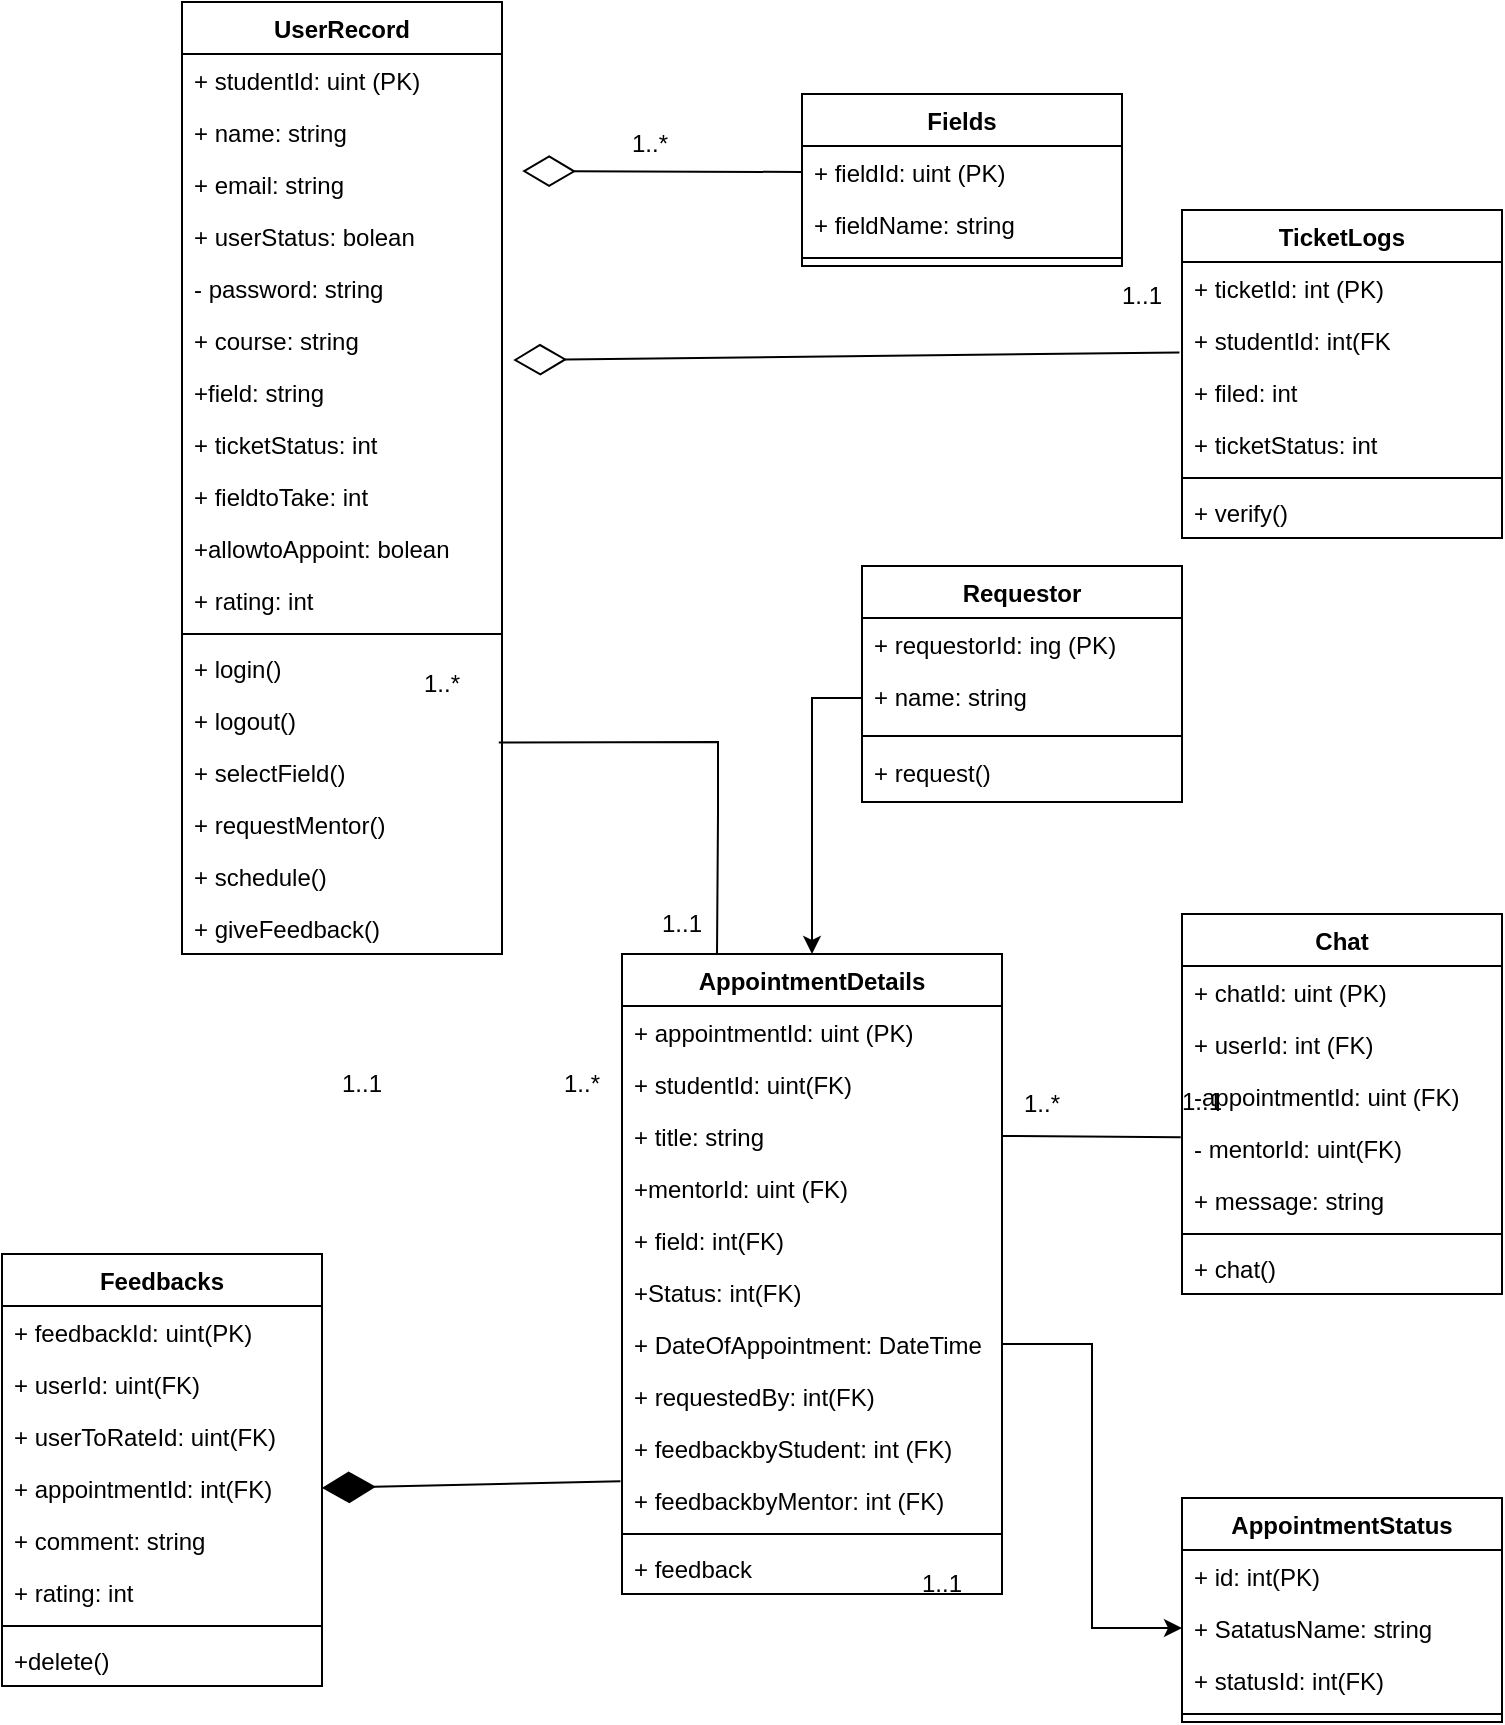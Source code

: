 <mxfile version="24.6.4" type="github" pages="2">
  <diagram id="C5RBs43oDa-KdzZeNtuy" name="Page-1">
    <mxGraphModel dx="1290" dy="557" grid="1" gridSize="10" guides="1" tooltips="1" connect="1" arrows="1" fold="1" page="1" pageScale="1" pageWidth="827" pageHeight="1169" math="0" shadow="0">
      <root>
        <mxCell id="WIyWlLk6GJQsqaUBKTNV-0" />
        <mxCell id="WIyWlLk6GJQsqaUBKTNV-1" parent="WIyWlLk6GJQsqaUBKTNV-0" />
        <mxCell id="QHLnaAk54jUI6bsKHcxq-0" value="UserRecord" style="swimlane;fontStyle=1;align=center;verticalAlign=top;childLayout=stackLayout;horizontal=1;startSize=26;horizontalStack=0;resizeParent=1;resizeParentMax=0;resizeLast=0;collapsible=1;marginBottom=0;whiteSpace=wrap;html=1;" parent="WIyWlLk6GJQsqaUBKTNV-1" vertex="1">
          <mxGeometry x="150" y="34" width="160" height="476" as="geometry" />
        </mxCell>
        <mxCell id="QHLnaAk54jUI6bsKHcxq-25" value="+ studentId: uint (PK)" style="text;strokeColor=none;fillColor=none;align=left;verticalAlign=top;spacingLeft=4;spacingRight=4;overflow=hidden;rotatable=0;points=[[0,0.5],[1,0.5]];portConstraint=eastwest;whiteSpace=wrap;html=1;" parent="QHLnaAk54jUI6bsKHcxq-0" vertex="1">
          <mxGeometry y="26" width="160" height="26" as="geometry" />
        </mxCell>
        <mxCell id="QHLnaAk54jUI6bsKHcxq-1" value="+ name: string&lt;br&gt;" style="text;strokeColor=none;fillColor=none;align=left;verticalAlign=top;spacingLeft=4;spacingRight=4;overflow=hidden;rotatable=0;points=[[0,0.5],[1,0.5]];portConstraint=eastwest;whiteSpace=wrap;html=1;" parent="QHLnaAk54jUI6bsKHcxq-0" vertex="1">
          <mxGeometry y="52" width="160" height="26" as="geometry" />
        </mxCell>
        <mxCell id="QHLnaAk54jUI6bsKHcxq-4" value="+ email: string" style="text;strokeColor=none;fillColor=none;align=left;verticalAlign=top;spacingLeft=4;spacingRight=4;overflow=hidden;rotatable=0;points=[[0,0.5],[1,0.5]];portConstraint=eastwest;whiteSpace=wrap;html=1;" parent="QHLnaAk54jUI6bsKHcxq-0" vertex="1">
          <mxGeometry y="78" width="160" height="26" as="geometry" />
        </mxCell>
        <mxCell id="F0ging-KovRY1Va4ZX6Q-48" value="+ userStatus: bolean" style="text;strokeColor=none;fillColor=none;align=left;verticalAlign=top;spacingLeft=4;spacingRight=4;overflow=hidden;rotatable=0;points=[[0,0.5],[1,0.5]];portConstraint=eastwest;whiteSpace=wrap;html=1;" parent="QHLnaAk54jUI6bsKHcxq-0" vertex="1">
          <mxGeometry y="104" width="160" height="26" as="geometry" />
        </mxCell>
        <mxCell id="QHLnaAk54jUI6bsKHcxq-5" value="- password: string" style="text;strokeColor=none;fillColor=none;align=left;verticalAlign=top;spacingLeft=4;spacingRight=4;overflow=hidden;rotatable=0;points=[[0,0.5],[1,0.5]];portConstraint=eastwest;whiteSpace=wrap;html=1;" parent="QHLnaAk54jUI6bsKHcxq-0" vertex="1">
          <mxGeometry y="130" width="160" height="26" as="geometry" />
        </mxCell>
        <mxCell id="QHLnaAk54jUI6bsKHcxq-43" value="+ course: string" style="text;strokeColor=none;fillColor=none;align=left;verticalAlign=top;spacingLeft=4;spacingRight=4;overflow=hidden;rotatable=0;points=[[0,0.5],[1,0.5]];portConstraint=eastwest;whiteSpace=wrap;html=1;" parent="QHLnaAk54jUI6bsKHcxq-0" vertex="1">
          <mxGeometry y="156" width="160" height="26" as="geometry" />
        </mxCell>
        <mxCell id="F0ging-KovRY1Va4ZX6Q-0" value="+field: string" style="text;strokeColor=none;fillColor=none;align=left;verticalAlign=top;spacingLeft=4;spacingRight=4;overflow=hidden;rotatable=0;points=[[0,0.5],[1,0.5]];portConstraint=eastwest;whiteSpace=wrap;html=1;" parent="QHLnaAk54jUI6bsKHcxq-0" vertex="1">
          <mxGeometry y="182" width="160" height="26" as="geometry" />
        </mxCell>
        <mxCell id="F0ging-KovRY1Va4ZX6Q-39" value="+ ticketStatus: int&amp;nbsp;" style="text;strokeColor=none;fillColor=none;align=left;verticalAlign=top;spacingLeft=4;spacingRight=4;overflow=hidden;rotatable=0;points=[[0,0.5],[1,0.5]];portConstraint=eastwest;whiteSpace=wrap;html=1;" parent="QHLnaAk54jUI6bsKHcxq-0" vertex="1">
          <mxGeometry y="208" width="160" height="26" as="geometry" />
        </mxCell>
        <mxCell id="F0ging-KovRY1Va4ZX6Q-40" value="+ fieldtoTake: int" style="text;strokeColor=none;fillColor=none;align=left;verticalAlign=top;spacingLeft=4;spacingRight=4;overflow=hidden;rotatable=0;points=[[0,0.5],[1,0.5]];portConstraint=eastwest;whiteSpace=wrap;html=1;" parent="QHLnaAk54jUI6bsKHcxq-0" vertex="1">
          <mxGeometry y="234" width="160" height="26" as="geometry" />
        </mxCell>
        <mxCell id="F0ging-KovRY1Va4ZX6Q-41" value="+allowtoAppoint: bolean" style="text;strokeColor=none;fillColor=none;align=left;verticalAlign=top;spacingLeft=4;spacingRight=4;overflow=hidden;rotatable=0;points=[[0,0.5],[1,0.5]];portConstraint=eastwest;whiteSpace=wrap;html=1;" parent="QHLnaAk54jUI6bsKHcxq-0" vertex="1">
          <mxGeometry y="260" width="160" height="26" as="geometry" />
        </mxCell>
        <mxCell id="F0ging-KovRY1Va4ZX6Q-42" value="+ rating: int" style="text;strokeColor=none;fillColor=none;align=left;verticalAlign=top;spacingLeft=4;spacingRight=4;overflow=hidden;rotatable=0;points=[[0,0.5],[1,0.5]];portConstraint=eastwest;whiteSpace=wrap;html=1;" parent="QHLnaAk54jUI6bsKHcxq-0" vertex="1">
          <mxGeometry y="286" width="160" height="26" as="geometry" />
        </mxCell>
        <mxCell id="QHLnaAk54jUI6bsKHcxq-2" value="" style="line;strokeWidth=1;fillColor=none;align=left;verticalAlign=middle;spacingTop=-1;spacingLeft=3;spacingRight=3;rotatable=0;labelPosition=right;points=[];portConstraint=eastwest;strokeColor=inherit;" parent="QHLnaAk54jUI6bsKHcxq-0" vertex="1">
          <mxGeometry y="312" width="160" height="8" as="geometry" />
        </mxCell>
        <mxCell id="QHLnaAk54jUI6bsKHcxq-3" value="+ login()" style="text;strokeColor=none;fillColor=none;align=left;verticalAlign=top;spacingLeft=4;spacingRight=4;overflow=hidden;rotatable=0;points=[[0,0.5],[1,0.5]];portConstraint=eastwest;whiteSpace=wrap;html=1;" parent="QHLnaAk54jUI6bsKHcxq-0" vertex="1">
          <mxGeometry y="320" width="160" height="26" as="geometry" />
        </mxCell>
        <mxCell id="QHLnaAk54jUI6bsKHcxq-12" value="+ logout()" style="text;strokeColor=none;fillColor=none;align=left;verticalAlign=top;spacingLeft=4;spacingRight=4;overflow=hidden;rotatable=0;points=[[0,0.5],[1,0.5]];portConstraint=eastwest;whiteSpace=wrap;html=1;" parent="QHLnaAk54jUI6bsKHcxq-0" vertex="1">
          <mxGeometry y="346" width="160" height="26" as="geometry" />
        </mxCell>
        <mxCell id="QHLnaAk54jUI6bsKHcxq-47" value="+ selectField()" style="text;strokeColor=none;fillColor=none;align=left;verticalAlign=top;spacingLeft=4;spacingRight=4;overflow=hidden;rotatable=0;points=[[0,0.5],[1,0.5]];portConstraint=eastwest;whiteSpace=wrap;html=1;" parent="QHLnaAk54jUI6bsKHcxq-0" vertex="1">
          <mxGeometry y="372" width="160" height="26" as="geometry" />
        </mxCell>
        <mxCell id="QHLnaAk54jUI6bsKHcxq-45" value="+ requestMentor()" style="text;strokeColor=none;fillColor=none;align=left;verticalAlign=top;spacingLeft=4;spacingRight=4;overflow=hidden;rotatable=0;points=[[0,0.5],[1,0.5]];portConstraint=eastwest;whiteSpace=wrap;html=1;" parent="QHLnaAk54jUI6bsKHcxq-0" vertex="1">
          <mxGeometry y="398" width="160" height="26" as="geometry" />
        </mxCell>
        <mxCell id="QHLnaAk54jUI6bsKHcxq-49" value="+ schedule()" style="text;strokeColor=none;fillColor=none;align=left;verticalAlign=top;spacingLeft=4;spacingRight=4;overflow=hidden;rotatable=0;points=[[0,0.5],[1,0.5]];portConstraint=eastwest;whiteSpace=wrap;html=1;" parent="QHLnaAk54jUI6bsKHcxq-0" vertex="1">
          <mxGeometry y="424" width="160" height="26" as="geometry" />
        </mxCell>
        <mxCell id="QHLnaAk54jUI6bsKHcxq-48" value="+ giveFeedback()" style="text;strokeColor=none;fillColor=none;align=left;verticalAlign=top;spacingLeft=4;spacingRight=4;overflow=hidden;rotatable=0;points=[[0,0.5],[1,0.5]];portConstraint=eastwest;whiteSpace=wrap;html=1;" parent="QHLnaAk54jUI6bsKHcxq-0" vertex="1">
          <mxGeometry y="450" width="160" height="26" as="geometry" />
        </mxCell>
        <mxCell id="QHLnaAk54jUI6bsKHcxq-54" value="AppointmentDetails" style="swimlane;fontStyle=1;align=center;verticalAlign=top;childLayout=stackLayout;horizontal=1;startSize=26;horizontalStack=0;resizeParent=1;resizeParentMax=0;resizeLast=0;collapsible=1;marginBottom=0;whiteSpace=wrap;html=1;" parent="WIyWlLk6GJQsqaUBKTNV-1" vertex="1">
          <mxGeometry x="370" y="510" width="190" height="320" as="geometry" />
        </mxCell>
        <mxCell id="QHLnaAk54jUI6bsKHcxq-55" value="+ appointmentId: uint (PK)" style="text;strokeColor=none;fillColor=none;align=left;verticalAlign=top;spacingLeft=4;spacingRight=4;overflow=hidden;rotatable=0;points=[[0,0.5],[1,0.5]];portConstraint=eastwest;whiteSpace=wrap;html=1;" parent="QHLnaAk54jUI6bsKHcxq-54" vertex="1">
          <mxGeometry y="26" width="190" height="26" as="geometry" />
        </mxCell>
        <mxCell id="QHLnaAk54jUI6bsKHcxq-58" value="+ studentId: uint(FK)" style="text;strokeColor=none;fillColor=none;align=left;verticalAlign=top;spacingLeft=4;spacingRight=4;overflow=hidden;rotatable=0;points=[[0,0.5],[1,0.5]];portConstraint=eastwest;whiteSpace=wrap;html=1;" parent="QHLnaAk54jUI6bsKHcxq-54" vertex="1">
          <mxGeometry y="52" width="190" height="26" as="geometry" />
        </mxCell>
        <mxCell id="F0ging-KovRY1Va4ZX6Q-50" value="+ title: string" style="text;strokeColor=none;fillColor=none;align=left;verticalAlign=top;spacingLeft=4;spacingRight=4;overflow=hidden;rotatable=0;points=[[0,0.5],[1,0.5]];portConstraint=eastwest;whiteSpace=wrap;html=1;" parent="QHLnaAk54jUI6bsKHcxq-54" vertex="1">
          <mxGeometry y="78" width="190" height="26" as="geometry" />
        </mxCell>
        <mxCell id="QHLnaAk54jUI6bsKHcxq-59" value="+mentorId: uint (FK)" style="text;strokeColor=none;fillColor=none;align=left;verticalAlign=top;spacingLeft=4;spacingRight=4;overflow=hidden;rotatable=0;points=[[0,0.5],[1,0.5]];portConstraint=eastwest;whiteSpace=wrap;html=1;" parent="QHLnaAk54jUI6bsKHcxq-54" vertex="1">
          <mxGeometry y="104" width="190" height="26" as="geometry" />
        </mxCell>
        <mxCell id="QHLnaAk54jUI6bsKHcxq-103" value="+ field: int(FK)" style="text;strokeColor=none;fillColor=none;align=left;verticalAlign=top;spacingLeft=4;spacingRight=4;overflow=hidden;rotatable=0;points=[[0,0.5],[1,0.5]];portConstraint=eastwest;whiteSpace=wrap;html=1;" parent="QHLnaAk54jUI6bsKHcxq-54" vertex="1">
          <mxGeometry y="130" width="190" height="26" as="geometry" />
        </mxCell>
        <mxCell id="QHLnaAk54jUI6bsKHcxq-67" value="+Status: int(FK)" style="text;strokeColor=none;fillColor=none;align=left;verticalAlign=top;spacingLeft=4;spacingRight=4;overflow=hidden;rotatable=0;points=[[0,0.5],[1,0.5]];portConstraint=eastwest;whiteSpace=wrap;html=1;" parent="QHLnaAk54jUI6bsKHcxq-54" vertex="1">
          <mxGeometry y="156" width="190" height="26" as="geometry" />
        </mxCell>
        <mxCell id="F0ging-KovRY1Va4ZX6Q-13" value="+ DateOfAppointment: DateTime" style="text;strokeColor=none;fillColor=none;align=left;verticalAlign=top;spacingLeft=4;spacingRight=4;overflow=hidden;rotatable=0;points=[[0,0.5],[1,0.5]];portConstraint=eastwest;whiteSpace=wrap;html=1;" parent="QHLnaAk54jUI6bsKHcxq-54" vertex="1">
          <mxGeometry y="182" width="190" height="26" as="geometry" />
        </mxCell>
        <mxCell id="F0ging-KovRY1Va4ZX6Q-14" value="+ requestedBy: int(FK)" style="text;strokeColor=none;fillColor=none;align=left;verticalAlign=top;spacingLeft=4;spacingRight=4;overflow=hidden;rotatable=0;points=[[0,0.5],[1,0.5]];portConstraint=eastwest;whiteSpace=wrap;html=1;" parent="QHLnaAk54jUI6bsKHcxq-54" vertex="1">
          <mxGeometry y="208" width="190" height="26" as="geometry" />
        </mxCell>
        <mxCell id="F0ging-KovRY1Va4ZX6Q-15" value="+ feedbackbyStudent: int (FK)" style="text;strokeColor=none;fillColor=none;align=left;verticalAlign=top;spacingLeft=4;spacingRight=4;overflow=hidden;rotatable=0;points=[[0,0.5],[1,0.5]];portConstraint=eastwest;whiteSpace=wrap;html=1;" parent="QHLnaAk54jUI6bsKHcxq-54" vertex="1">
          <mxGeometry y="234" width="190" height="26" as="geometry" />
        </mxCell>
        <mxCell id="QHLnaAk54jUI6bsKHcxq-68" value="+ feedbackbyMentor: int (FK)&lt;br&gt;&lt;div&gt;&lt;br&gt;&lt;/div&gt;" style="text;strokeColor=none;fillColor=none;align=left;verticalAlign=top;spacingLeft=4;spacingRight=4;overflow=hidden;rotatable=0;points=[[0,0.5],[1,0.5]];portConstraint=eastwest;whiteSpace=wrap;html=1;" parent="QHLnaAk54jUI6bsKHcxq-54" vertex="1">
          <mxGeometry y="260" width="190" height="26" as="geometry" />
        </mxCell>
        <mxCell id="QHLnaAk54jUI6bsKHcxq-56" value="" style="line;strokeWidth=1;fillColor=none;align=left;verticalAlign=middle;spacingTop=-1;spacingLeft=3;spacingRight=3;rotatable=0;labelPosition=right;points=[];portConstraint=eastwest;strokeColor=inherit;" parent="QHLnaAk54jUI6bsKHcxq-54" vertex="1">
          <mxGeometry y="286" width="190" height="8" as="geometry" />
        </mxCell>
        <mxCell id="QHLnaAk54jUI6bsKHcxq-57" value="+ feedback" style="text;strokeColor=none;fillColor=none;align=left;verticalAlign=top;spacingLeft=4;spacingRight=4;overflow=hidden;rotatable=0;points=[[0,0.5],[1,0.5]];portConstraint=eastwest;whiteSpace=wrap;html=1;" parent="QHLnaAk54jUI6bsKHcxq-54" vertex="1">
          <mxGeometry y="294" width="190" height="26" as="geometry" />
        </mxCell>
        <mxCell id="QHLnaAk54jUI6bsKHcxq-60" value="Feedbacks" style="swimlane;fontStyle=1;align=center;verticalAlign=top;childLayout=stackLayout;horizontal=1;startSize=26;horizontalStack=0;resizeParent=1;resizeParentMax=0;resizeLast=0;collapsible=1;marginBottom=0;whiteSpace=wrap;html=1;" parent="WIyWlLk6GJQsqaUBKTNV-1" vertex="1">
          <mxGeometry x="60" y="660" width="160" height="216" as="geometry" />
        </mxCell>
        <mxCell id="QHLnaAk54jUI6bsKHcxq-61" value="+ feedbackId: uint(PK)" style="text;strokeColor=none;fillColor=none;align=left;verticalAlign=top;spacingLeft=4;spacingRight=4;overflow=hidden;rotatable=0;points=[[0,0.5],[1,0.5]];portConstraint=eastwest;whiteSpace=wrap;html=1;" parent="QHLnaAk54jUI6bsKHcxq-60" vertex="1">
          <mxGeometry y="26" width="160" height="26" as="geometry" />
        </mxCell>
        <mxCell id="QHLnaAk54jUI6bsKHcxq-112" value="+ userId: uint(FK)" style="text;strokeColor=none;fillColor=none;align=left;verticalAlign=top;spacingLeft=4;spacingRight=4;overflow=hidden;rotatable=0;points=[[0,0.5],[1,0.5]];portConstraint=eastwest;whiteSpace=wrap;html=1;" parent="QHLnaAk54jUI6bsKHcxq-60" vertex="1">
          <mxGeometry y="52" width="160" height="26" as="geometry" />
        </mxCell>
        <mxCell id="F0ging-KovRY1Va4ZX6Q-2" value="+ userToRateId: uint(FK)" style="text;strokeColor=none;fillColor=none;align=left;verticalAlign=top;spacingLeft=4;spacingRight=4;overflow=hidden;rotatable=0;points=[[0,0.5],[1,0.5]];portConstraint=eastwest;whiteSpace=wrap;html=1;" parent="QHLnaAk54jUI6bsKHcxq-60" vertex="1">
          <mxGeometry y="78" width="160" height="26" as="geometry" />
        </mxCell>
        <mxCell id="QHLnaAk54jUI6bsKHcxq-64" value="+ appointmentId: int(FK)" style="text;strokeColor=none;fillColor=none;align=left;verticalAlign=top;spacingLeft=4;spacingRight=4;overflow=hidden;rotatable=0;points=[[0,0.5],[1,0.5]];portConstraint=eastwest;whiteSpace=wrap;html=1;" parent="QHLnaAk54jUI6bsKHcxq-60" vertex="1">
          <mxGeometry y="104" width="160" height="26" as="geometry" />
        </mxCell>
        <mxCell id="QHLnaAk54jUI6bsKHcxq-65" value="+ comment: string" style="text;strokeColor=none;fillColor=none;align=left;verticalAlign=top;spacingLeft=4;spacingRight=4;overflow=hidden;rotatable=0;points=[[0,0.5],[1,0.5]];portConstraint=eastwest;whiteSpace=wrap;html=1;" parent="QHLnaAk54jUI6bsKHcxq-60" vertex="1">
          <mxGeometry y="130" width="160" height="26" as="geometry" />
        </mxCell>
        <mxCell id="QHLnaAk54jUI6bsKHcxq-66" value="+ rating: int" style="text;strokeColor=none;fillColor=none;align=left;verticalAlign=top;spacingLeft=4;spacingRight=4;overflow=hidden;rotatable=0;points=[[0,0.5],[1,0.5]];portConstraint=eastwest;whiteSpace=wrap;html=1;" parent="QHLnaAk54jUI6bsKHcxq-60" vertex="1">
          <mxGeometry y="156" width="160" height="26" as="geometry" />
        </mxCell>
        <mxCell id="QHLnaAk54jUI6bsKHcxq-62" value="" style="line;strokeWidth=1;fillColor=none;align=left;verticalAlign=middle;spacingTop=-1;spacingLeft=3;spacingRight=3;rotatable=0;labelPosition=right;points=[];portConstraint=eastwest;strokeColor=inherit;" parent="QHLnaAk54jUI6bsKHcxq-60" vertex="1">
          <mxGeometry y="182" width="160" height="8" as="geometry" />
        </mxCell>
        <mxCell id="QHLnaAk54jUI6bsKHcxq-63" value="+delete()" style="text;strokeColor=none;fillColor=none;align=left;verticalAlign=top;spacingLeft=4;spacingRight=4;overflow=hidden;rotatable=0;points=[[0,0.5],[1,0.5]];portConstraint=eastwest;whiteSpace=wrap;html=1;" parent="QHLnaAk54jUI6bsKHcxq-60" vertex="1">
          <mxGeometry y="190" width="160" height="26" as="geometry" />
        </mxCell>
        <mxCell id="QHLnaAk54jUI6bsKHcxq-71" value="" style="endArrow=diamondThin;endFill=1;endSize=24;html=1;rounded=0;entryX=1;entryY=0.5;entryDx=0;entryDy=0;exitX=-0.004;exitY=0.138;exitDx=0;exitDy=0;exitPerimeter=0;" parent="WIyWlLk6GJQsqaUBKTNV-1" source="QHLnaAk54jUI6bsKHcxq-68" target="QHLnaAk54jUI6bsKHcxq-64" edge="1">
          <mxGeometry width="160" relative="1" as="geometry">
            <mxPoint x="260" y="450" as="sourcePoint" />
            <mxPoint x="420" y="450" as="targetPoint" />
          </mxGeometry>
        </mxCell>
        <mxCell id="QHLnaAk54jUI6bsKHcxq-73" value="" style="endArrow=none;html=1;rounded=0;entryX=0.25;entryY=0;entryDx=0;entryDy=0;exitX=0.99;exitY=0.931;exitDx=0;exitDy=0;exitPerimeter=0;" parent="WIyWlLk6GJQsqaUBKTNV-1" source="QHLnaAk54jUI6bsKHcxq-12" target="QHLnaAk54jUI6bsKHcxq-54" edge="1">
          <mxGeometry width="50" height="50" relative="1" as="geometry">
            <mxPoint x="320" y="460" as="sourcePoint" />
            <mxPoint x="370" y="410" as="targetPoint" />
            <Array as="points">
              <mxPoint x="418" y="404" />
              <mxPoint x="418" y="440" />
            </Array>
          </mxGeometry>
        </mxCell>
        <mxCell id="QHLnaAk54jUI6bsKHcxq-76" value="Fields" style="swimlane;fontStyle=1;align=center;verticalAlign=top;childLayout=stackLayout;horizontal=1;startSize=26;horizontalStack=0;resizeParent=1;resizeParentMax=0;resizeLast=0;collapsible=1;marginBottom=0;whiteSpace=wrap;html=1;" parent="WIyWlLk6GJQsqaUBKTNV-1" vertex="1">
          <mxGeometry x="460.0" y="80" width="160" height="86" as="geometry" />
        </mxCell>
        <mxCell id="QHLnaAk54jUI6bsKHcxq-77" value="+ fieldId: uint (PK)" style="text;strokeColor=none;fillColor=none;align=left;verticalAlign=top;spacingLeft=4;spacingRight=4;overflow=hidden;rotatable=0;points=[[0,0.5],[1,0.5]];portConstraint=eastwest;whiteSpace=wrap;html=1;" parent="QHLnaAk54jUI6bsKHcxq-76" vertex="1">
          <mxGeometry y="26" width="160" height="26" as="geometry" />
        </mxCell>
        <mxCell id="QHLnaAk54jUI6bsKHcxq-82" value="+ fieldName: string" style="text;strokeColor=none;fillColor=none;align=left;verticalAlign=top;spacingLeft=4;spacingRight=4;overflow=hidden;rotatable=0;points=[[0,0.5],[1,0.5]];portConstraint=eastwest;whiteSpace=wrap;html=1;" parent="QHLnaAk54jUI6bsKHcxq-76" vertex="1">
          <mxGeometry y="52" width="160" height="26" as="geometry" />
        </mxCell>
        <mxCell id="QHLnaAk54jUI6bsKHcxq-78" value="" style="line;strokeWidth=1;fillColor=none;align=left;verticalAlign=middle;spacingTop=-1;spacingLeft=3;spacingRight=3;rotatable=0;labelPosition=right;points=[];portConstraint=eastwest;strokeColor=inherit;" parent="QHLnaAk54jUI6bsKHcxq-76" vertex="1">
          <mxGeometry y="78" width="160" height="8" as="geometry" />
        </mxCell>
        <mxCell id="QHLnaAk54jUI6bsKHcxq-81" value="" style="endArrow=diamondThin;endFill=0;endSize=24;html=1;rounded=0;exitX=0;exitY=0.5;exitDx=0;exitDy=0;entryX=1.063;entryY=0.252;entryDx=0;entryDy=0;entryPerimeter=0;" parent="WIyWlLk6GJQsqaUBKTNV-1" source="QHLnaAk54jUI6bsKHcxq-77" edge="1" target="QHLnaAk54jUI6bsKHcxq-4">
          <mxGeometry width="160" relative="1" as="geometry">
            <mxPoint x="329.68" y="120" as="sourcePoint" />
            <mxPoint x="330.0" y="118.544" as="targetPoint" />
          </mxGeometry>
        </mxCell>
        <mxCell id="QHLnaAk54jUI6bsKHcxq-91" value="1..*" style="text;html=1;strokeColor=none;fillColor=none;align=center;verticalAlign=middle;whiteSpace=wrap;rounded=0;" parent="WIyWlLk6GJQsqaUBKTNV-1" vertex="1">
          <mxGeometry x="250" y="360" width="60" height="30" as="geometry" />
        </mxCell>
        <mxCell id="QHLnaAk54jUI6bsKHcxq-92" value="1..1" style="text;html=1;strokeColor=none;fillColor=none;align=center;verticalAlign=middle;whiteSpace=wrap;rounded=0;" parent="WIyWlLk6GJQsqaUBKTNV-1" vertex="1">
          <mxGeometry x="370" y="480" width="60" height="30" as="geometry" />
        </mxCell>
        <mxCell id="QHLnaAk54jUI6bsKHcxq-95" value="1..1" style="text;html=1;strokeColor=none;fillColor=none;align=center;verticalAlign=middle;whiteSpace=wrap;rounded=0;" parent="WIyWlLk6GJQsqaUBKTNV-1" vertex="1">
          <mxGeometry x="210" y="560" width="60" height="30" as="geometry" />
        </mxCell>
        <mxCell id="QHLnaAk54jUI6bsKHcxq-96" value="1..*" style="text;html=1;strokeColor=none;fillColor=none;align=center;verticalAlign=middle;whiteSpace=wrap;rounded=0;" parent="WIyWlLk6GJQsqaUBKTNV-1" vertex="1">
          <mxGeometry x="320" y="560" width="60" height="30" as="geometry" />
        </mxCell>
        <mxCell id="QHLnaAk54jUI6bsKHcxq-98" value="1..1" style="text;html=1;strokeColor=none;fillColor=none;align=center;verticalAlign=middle;whiteSpace=wrap;rounded=0;" parent="WIyWlLk6GJQsqaUBKTNV-1" vertex="1">
          <mxGeometry x="599.68" y="166" width="60" height="30" as="geometry" />
        </mxCell>
        <mxCell id="QHLnaAk54jUI6bsKHcxq-100" value="1..*" style="text;html=1;strokeColor=none;fillColor=none;align=center;verticalAlign=middle;whiteSpace=wrap;rounded=0;" parent="WIyWlLk6GJQsqaUBKTNV-1" vertex="1">
          <mxGeometry x="354" y="90" width="60" height="30" as="geometry" />
        </mxCell>
        <mxCell id="QHLnaAk54jUI6bsKHcxq-102" value="1..1" style="text;html=1;strokeColor=none;fillColor=none;align=center;verticalAlign=middle;whiteSpace=wrap;rounded=0;" parent="WIyWlLk6GJQsqaUBKTNV-1" vertex="1">
          <mxGeometry x="500" y="810" width="60" height="30" as="geometry" />
        </mxCell>
        <mxCell id="QHLnaAk54jUI6bsKHcxq-108" value="Chat" style="swimlane;fontStyle=1;align=center;verticalAlign=top;childLayout=stackLayout;horizontal=1;startSize=26;horizontalStack=0;resizeParent=1;resizeParentMax=0;resizeLast=0;collapsible=1;marginBottom=0;whiteSpace=wrap;html=1;" parent="WIyWlLk6GJQsqaUBKTNV-1" vertex="1">
          <mxGeometry x="650" y="490" width="160" height="190" as="geometry" />
        </mxCell>
        <mxCell id="QHLnaAk54jUI6bsKHcxq-109" value="+ chatId: uint (PK)" style="text;strokeColor=none;fillColor=none;align=left;verticalAlign=top;spacingLeft=4;spacingRight=4;overflow=hidden;rotatable=0;points=[[0,0.5],[1,0.5]];portConstraint=eastwest;whiteSpace=wrap;html=1;" parent="QHLnaAk54jUI6bsKHcxq-108" vertex="1">
          <mxGeometry y="26" width="160" height="26" as="geometry" />
        </mxCell>
        <mxCell id="F0ging-KovRY1Va4ZX6Q-49" value="+ userId: int (FK)" style="text;strokeColor=none;fillColor=none;align=left;verticalAlign=top;spacingLeft=4;spacingRight=4;overflow=hidden;rotatable=0;points=[[0,0.5],[1,0.5]];portConstraint=eastwest;whiteSpace=wrap;html=1;" parent="QHLnaAk54jUI6bsKHcxq-108" vertex="1">
          <mxGeometry y="52" width="160" height="26" as="geometry" />
        </mxCell>
        <mxCell id="QHLnaAk54jUI6bsKHcxq-115" value="-appointmentId: uint (FK)" style="text;strokeColor=none;fillColor=none;align=left;verticalAlign=top;spacingLeft=4;spacingRight=4;overflow=hidden;rotatable=0;points=[[0,0.5],[1,0.5]];portConstraint=eastwest;whiteSpace=wrap;html=1;" parent="QHLnaAk54jUI6bsKHcxq-108" vertex="1">
          <mxGeometry y="78" width="160" height="26" as="geometry" />
        </mxCell>
        <mxCell id="QHLnaAk54jUI6bsKHcxq-116" value="- mentorId: uint(FK)" style="text;strokeColor=none;fillColor=none;align=left;verticalAlign=top;spacingLeft=4;spacingRight=4;overflow=hidden;rotatable=0;points=[[0,0.5],[1,0.5]];portConstraint=eastwest;whiteSpace=wrap;html=1;" parent="QHLnaAk54jUI6bsKHcxq-108" vertex="1">
          <mxGeometry y="104" width="160" height="26" as="geometry" />
        </mxCell>
        <mxCell id="QHLnaAk54jUI6bsKHcxq-113" value="+ message: string" style="text;strokeColor=none;fillColor=none;align=left;verticalAlign=top;spacingLeft=4;spacingRight=4;overflow=hidden;rotatable=0;points=[[0,0.5],[1,0.5]];portConstraint=eastwest;whiteSpace=wrap;html=1;" parent="QHLnaAk54jUI6bsKHcxq-108" vertex="1">
          <mxGeometry y="130" width="160" height="26" as="geometry" />
        </mxCell>
        <mxCell id="QHLnaAk54jUI6bsKHcxq-110" value="" style="line;strokeWidth=1;fillColor=none;align=left;verticalAlign=middle;spacingTop=-1;spacingLeft=3;spacingRight=3;rotatable=0;labelPosition=right;points=[];portConstraint=eastwest;strokeColor=inherit;" parent="QHLnaAk54jUI6bsKHcxq-108" vertex="1">
          <mxGeometry y="156" width="160" height="8" as="geometry" />
        </mxCell>
        <mxCell id="QHLnaAk54jUI6bsKHcxq-111" value="+ chat()" style="text;strokeColor=none;fillColor=none;align=left;verticalAlign=top;spacingLeft=4;spacingRight=4;overflow=hidden;rotatable=0;points=[[0,0.5],[1,0.5]];portConstraint=eastwest;whiteSpace=wrap;html=1;" parent="QHLnaAk54jUI6bsKHcxq-108" vertex="1">
          <mxGeometry y="164" width="160" height="26" as="geometry" />
        </mxCell>
        <mxCell id="QHLnaAk54jUI6bsKHcxq-117" value="" style="endArrow=none;html=1;rounded=0;exitX=1;exitY=0.5;exitDx=0;exitDy=0;entryX=-0.004;entryY=0.294;entryDx=0;entryDy=0;entryPerimeter=0;" parent="WIyWlLk6GJQsqaUBKTNV-1" source="F0ging-KovRY1Va4ZX6Q-50" target="QHLnaAk54jUI6bsKHcxq-116" edge="1">
          <mxGeometry width="50" height="50" relative="1" as="geometry">
            <mxPoint x="540" y="720" as="sourcePoint" />
            <mxPoint x="590" y="670" as="targetPoint" />
          </mxGeometry>
        </mxCell>
        <mxCell id="QHLnaAk54jUI6bsKHcxq-118" value="1..1" style="text;html=1;strokeColor=none;fillColor=none;align=center;verticalAlign=middle;whiteSpace=wrap;rounded=0;" parent="WIyWlLk6GJQsqaUBKTNV-1" vertex="1">
          <mxGeometry x="630" y="569" width="60" height="30" as="geometry" />
        </mxCell>
        <mxCell id="QHLnaAk54jUI6bsKHcxq-119" value="1..*" style="text;html=1;strokeColor=none;fillColor=none;align=center;verticalAlign=middle;whiteSpace=wrap;rounded=0;" parent="WIyWlLk6GJQsqaUBKTNV-1" vertex="1">
          <mxGeometry x="550" y="569.5" width="60" height="30" as="geometry" />
        </mxCell>
        <mxCell id="F0ging-KovRY1Va4ZX6Q-8" value="Requestor" style="swimlane;fontStyle=1;align=center;verticalAlign=top;childLayout=stackLayout;horizontal=1;startSize=26;horizontalStack=0;resizeParent=1;resizeParentMax=0;resizeLast=0;collapsible=1;marginBottom=0;whiteSpace=wrap;html=1;" parent="WIyWlLk6GJQsqaUBKTNV-1" vertex="1">
          <mxGeometry x="490.0" y="316" width="160" height="118" as="geometry" />
        </mxCell>
        <mxCell id="F0ging-KovRY1Va4ZX6Q-9" value="+ requestorId: ing (PK)" style="text;strokeColor=none;fillColor=none;align=left;verticalAlign=top;spacingLeft=4;spacingRight=4;overflow=hidden;rotatable=0;points=[[0,0.5],[1,0.5]];portConstraint=eastwest;whiteSpace=wrap;html=1;" parent="F0ging-KovRY1Va4ZX6Q-8" vertex="1">
          <mxGeometry y="26" width="160" height="26" as="geometry" />
        </mxCell>
        <mxCell id="F0ging-KovRY1Va4ZX6Q-18" value="+ name: string" style="text;strokeColor=none;fillColor=none;align=left;verticalAlign=top;spacingLeft=4;spacingRight=4;overflow=hidden;rotatable=0;points=[[0,0.5],[1,0.5]];portConstraint=eastwest;whiteSpace=wrap;html=1;" parent="F0ging-KovRY1Va4ZX6Q-8" vertex="1">
          <mxGeometry y="52" width="160" height="28" as="geometry" />
        </mxCell>
        <mxCell id="F0ging-KovRY1Va4ZX6Q-11" value="" style="line;strokeWidth=1;fillColor=none;align=left;verticalAlign=middle;spacingTop=-1;spacingLeft=3;spacingRight=3;rotatable=0;labelPosition=right;points=[];portConstraint=eastwest;strokeColor=inherit;" parent="F0ging-KovRY1Va4ZX6Q-8" vertex="1">
          <mxGeometry y="80" width="160" height="10" as="geometry" />
        </mxCell>
        <mxCell id="F0ging-KovRY1Va4ZX6Q-19" value="+ request()" style="text;strokeColor=none;fillColor=none;align=left;verticalAlign=top;spacingLeft=4;spacingRight=4;overflow=hidden;rotatable=0;points=[[0,0.5],[1,0.5]];portConstraint=eastwest;whiteSpace=wrap;html=1;" parent="F0ging-KovRY1Va4ZX6Q-8" vertex="1">
          <mxGeometry y="90" width="160" height="28" as="geometry" />
        </mxCell>
        <mxCell id="F0ging-KovRY1Va4ZX6Q-22" style="edgeStyle=orthogonalEdgeStyle;rounded=0;orthogonalLoop=1;jettySize=auto;html=1;entryX=0.5;entryY=0;entryDx=0;entryDy=0;" parent="WIyWlLk6GJQsqaUBKTNV-1" source="F0ging-KovRY1Va4ZX6Q-18" target="QHLnaAk54jUI6bsKHcxq-54" edge="1">
          <mxGeometry relative="1" as="geometry" />
        </mxCell>
        <mxCell id="F0ging-KovRY1Va4ZX6Q-23" value="AppointmentStatus" style="swimlane;fontStyle=1;align=center;verticalAlign=top;childLayout=stackLayout;horizontal=1;startSize=26;horizontalStack=0;resizeParent=1;resizeParentMax=0;resizeLast=0;collapsible=1;marginBottom=0;whiteSpace=wrap;html=1;" parent="WIyWlLk6GJQsqaUBKTNV-1" vertex="1">
          <mxGeometry x="650.0" y="782" width="160" height="112" as="geometry" />
        </mxCell>
        <mxCell id="F0ging-KovRY1Va4ZX6Q-24" value="+ id: int(PK)" style="text;strokeColor=none;fillColor=none;align=left;verticalAlign=top;spacingLeft=4;spacingRight=4;overflow=hidden;rotatable=0;points=[[0,0.5],[1,0.5]];portConstraint=eastwest;whiteSpace=wrap;html=1;" parent="F0ging-KovRY1Va4ZX6Q-23" vertex="1">
          <mxGeometry y="26" width="160" height="26" as="geometry" />
        </mxCell>
        <mxCell id="F0ging-KovRY1Va4ZX6Q-32" value="+ SatatusName: string" style="text;strokeColor=none;fillColor=none;align=left;verticalAlign=top;spacingLeft=4;spacingRight=4;overflow=hidden;rotatable=0;points=[[0,0.5],[1,0.5]];portConstraint=eastwest;whiteSpace=wrap;html=1;" parent="F0ging-KovRY1Va4ZX6Q-23" vertex="1">
          <mxGeometry y="52" width="160" height="26" as="geometry" />
        </mxCell>
        <mxCell id="F0ging-KovRY1Va4ZX6Q-31" value="+ statusId: int(FK)" style="text;strokeColor=none;fillColor=none;align=left;verticalAlign=top;spacingLeft=4;spacingRight=4;overflow=hidden;rotatable=0;points=[[0,0.5],[1,0.5]];portConstraint=eastwest;whiteSpace=wrap;html=1;" parent="F0ging-KovRY1Va4ZX6Q-23" vertex="1">
          <mxGeometry y="78" width="160" height="26" as="geometry" />
        </mxCell>
        <mxCell id="F0ging-KovRY1Va4ZX6Q-25" value="" style="line;strokeWidth=1;fillColor=none;align=left;verticalAlign=middle;spacingTop=-1;spacingLeft=3;spacingRight=3;rotatable=0;labelPosition=right;points=[];portConstraint=eastwest;strokeColor=inherit;" parent="F0ging-KovRY1Va4ZX6Q-23" vertex="1">
          <mxGeometry y="104" width="160" height="8" as="geometry" />
        </mxCell>
        <mxCell id="F0ging-KovRY1Va4ZX6Q-34" style="edgeStyle=orthogonalEdgeStyle;rounded=0;orthogonalLoop=1;jettySize=auto;html=1;entryX=0;entryY=0.5;entryDx=0;entryDy=0;" parent="WIyWlLk6GJQsqaUBKTNV-1" source="F0ging-KovRY1Va4ZX6Q-13" target="F0ging-KovRY1Va4ZX6Q-32" edge="1">
          <mxGeometry relative="1" as="geometry" />
        </mxCell>
        <mxCell id="F0ging-KovRY1Va4ZX6Q-35" value="TicketLogs" style="swimlane;fontStyle=1;align=center;verticalAlign=top;childLayout=stackLayout;horizontal=1;startSize=26;horizontalStack=0;resizeParent=1;resizeParentMax=0;resizeLast=0;collapsible=1;marginBottom=0;whiteSpace=wrap;html=1;" parent="WIyWlLk6GJQsqaUBKTNV-1" vertex="1">
          <mxGeometry x="650" y="138" width="160" height="164" as="geometry" />
        </mxCell>
        <mxCell id="F0ging-KovRY1Va4ZX6Q-36" value="+ ticketId: int (PK)" style="text;strokeColor=none;fillColor=none;align=left;verticalAlign=top;spacingLeft=4;spacingRight=4;overflow=hidden;rotatable=0;points=[[0,0.5],[1,0.5]];portConstraint=eastwest;whiteSpace=wrap;html=1;" parent="F0ging-KovRY1Va4ZX6Q-35" vertex="1">
          <mxGeometry y="26" width="160" height="26" as="geometry" />
        </mxCell>
        <mxCell id="F0ging-KovRY1Va4ZX6Q-43" value="+ studentId: int(FK" style="text;strokeColor=none;fillColor=none;align=left;verticalAlign=top;spacingLeft=4;spacingRight=4;overflow=hidden;rotatable=0;points=[[0,0.5],[1,0.5]];portConstraint=eastwest;whiteSpace=wrap;html=1;" parent="F0ging-KovRY1Va4ZX6Q-35" vertex="1">
          <mxGeometry y="52" width="160" height="26" as="geometry" />
        </mxCell>
        <mxCell id="F0ging-KovRY1Va4ZX6Q-44" value="+ filed: int" style="text;strokeColor=none;fillColor=none;align=left;verticalAlign=top;spacingLeft=4;spacingRight=4;overflow=hidden;rotatable=0;points=[[0,0.5],[1,0.5]];portConstraint=eastwest;whiteSpace=wrap;html=1;" parent="F0ging-KovRY1Va4ZX6Q-35" vertex="1">
          <mxGeometry y="78" width="160" height="26" as="geometry" />
        </mxCell>
        <mxCell id="F0ging-KovRY1Va4ZX6Q-45" value="+ ticketStatus: int" style="text;strokeColor=none;fillColor=none;align=left;verticalAlign=top;spacingLeft=4;spacingRight=4;overflow=hidden;rotatable=0;points=[[0,0.5],[1,0.5]];portConstraint=eastwest;whiteSpace=wrap;html=1;" parent="F0ging-KovRY1Va4ZX6Q-35" vertex="1">
          <mxGeometry y="104" width="160" height="26" as="geometry" />
        </mxCell>
        <mxCell id="F0ging-KovRY1Va4ZX6Q-37" value="" style="line;strokeWidth=1;fillColor=none;align=left;verticalAlign=middle;spacingTop=-1;spacingLeft=3;spacingRight=3;rotatable=0;labelPosition=right;points=[];portConstraint=eastwest;strokeColor=inherit;" parent="F0ging-KovRY1Va4ZX6Q-35" vertex="1">
          <mxGeometry y="130" width="160" height="8" as="geometry" />
        </mxCell>
        <mxCell id="F0ging-KovRY1Va4ZX6Q-38" value="+ verify()" style="text;strokeColor=none;fillColor=none;align=left;verticalAlign=top;spacingLeft=4;spacingRight=4;overflow=hidden;rotatable=0;points=[[0,0.5],[1,0.5]];portConstraint=eastwest;whiteSpace=wrap;html=1;" parent="F0ging-KovRY1Va4ZX6Q-35" vertex="1">
          <mxGeometry y="138" width="160" height="26" as="geometry" />
        </mxCell>
        <mxCell id="F0ging-KovRY1Va4ZX6Q-47" value="" style="endArrow=diamondThin;endFill=0;endSize=24;html=1;rounded=0;exitX=-0.008;exitY=0.74;exitDx=0;exitDy=0;entryX=1.035;entryY=0.885;entryDx=0;entryDy=0;entryPerimeter=0;exitPerimeter=0;" parent="WIyWlLk6GJQsqaUBKTNV-1" source="F0ging-KovRY1Va4ZX6Q-43" edge="1" target="QHLnaAk54jUI6bsKHcxq-43">
          <mxGeometry width="160" relative="1" as="geometry">
            <mxPoint x="519.68" y="210.46" as="sourcePoint" />
            <mxPoint x="329.68" y="210.004" as="targetPoint" />
          </mxGeometry>
        </mxCell>
      </root>
    </mxGraphModel>
  </diagram>
  <diagram id="fhFKe10DI_dlqG64y9KK" name="Page-2">
    <mxGraphModel dx="1195" dy="643" grid="1" gridSize="10" guides="1" tooltips="1" connect="1" arrows="1" fold="1" page="1" pageScale="1" pageWidth="850" pageHeight="1100" math="0" shadow="0">
      <root>
        <mxCell id="0" />
        <mxCell id="1" parent="0" />
        <mxCell id="SWUgEN0U5BRDRFEf4v7t-1" value="Student" style="swimlane;whiteSpace=wrap" vertex="1" parent="1">
          <mxGeometry x="20" y="20" width="280" height="1340" as="geometry" />
        </mxCell>
        <mxCell id="SWUgEN0U5BRDRFEf4v7t-2" value="" style="ellipse;shape=startState;fillColor=#000000;strokeColor=#ff0000;" vertex="1" parent="SWUgEN0U5BRDRFEf4v7t-1">
          <mxGeometry x="100" y="40" width="30" height="30" as="geometry" />
        </mxCell>
        <mxCell id="SWUgEN0U5BRDRFEf4v7t-3" value="" style="edgeStyle=elbowEdgeStyle;elbow=horizontal;verticalAlign=bottom;endArrow=open;endSize=8;strokeColor=#FF0000;endFill=1;rounded=0" edge="1" parent="SWUgEN0U5BRDRFEf4v7t-1" source="SWUgEN0U5BRDRFEf4v7t-2" target="SWUgEN0U5BRDRFEf4v7t-4">
          <mxGeometry x="100" y="40" as="geometry">
            <mxPoint x="115" y="110" as="targetPoint" />
          </mxGeometry>
        </mxCell>
        <mxCell id="SWUgEN0U5BRDRFEf4v7t-4" value="Login to the System" style="" vertex="1" parent="SWUgEN0U5BRDRFEf4v7t-1">
          <mxGeometry x="60" y="110" width="110" height="50" as="geometry" />
        </mxCell>
        <mxCell id="SWUgEN0U5BRDRFEf4v7t-5" value="Submit Ticket" style="" vertex="1" parent="SWUgEN0U5BRDRFEf4v7t-1">
          <mxGeometry x="60" y="220" width="110" height="50" as="geometry" />
        </mxCell>
        <mxCell id="SWUgEN0U5BRDRFEf4v7t-6" value="" style="endArrow=open;strokeColor=#FF0000;endFill=1;rounded=0" edge="1" parent="SWUgEN0U5BRDRFEf4v7t-1" source="SWUgEN0U5BRDRFEf4v7t-4" target="SWUgEN0U5BRDRFEf4v7t-5">
          <mxGeometry relative="1" as="geometry" />
        </mxCell>
        <mxCell id="SWUgEN0U5BRDRFEf4v7t-7" value="Create Appointment" style="" vertex="1" parent="SWUgEN0U5BRDRFEf4v7t-1">
          <mxGeometry x="60" y="325" width="110" height="50" as="geometry" />
        </mxCell>
        <mxCell id="SWUgEN0U5BRDRFEf4v7t-8" value="" style="endArrow=open;strokeColor=#FF0000;endFill=1;rounded=0" edge="1" parent="SWUgEN0U5BRDRFEf4v7t-1" source="SWUgEN0U5BRDRFEf4v7t-5" target="SWUgEN0U5BRDRFEf4v7t-7">
          <mxGeometry relative="1" as="geometry" />
        </mxCell>
        <mxCell id="SWUgEN0U5BRDRFEf4v7t-70" value="Edit Request" style="" vertex="1" parent="SWUgEN0U5BRDRFEf4v7t-1">
          <mxGeometry x="110" y="620" width="110" height="30" as="geometry" />
        </mxCell>
        <mxCell id="SWUgEN0U5BRDRFEf4v7t-80" value="Communicate with Mentor" style="" vertex="1" parent="SWUgEN0U5BRDRFEf4v7t-1">
          <mxGeometry x="70" y="860" width="160" height="50" as="geometry" />
        </mxCell>
        <mxCell id="SWUgEN0U5BRDRFEf4v7t-10" value="System" style="swimlane;whiteSpace=wrap;fillColor=#f8cecc;strokeColor=#b85450;points=[[0,0,0,0,0],[0,0.25,0,0,0],[0,0.5,0,0,0],[0,0.75,0,0,0],[0,1,0,0,0],[0.25,0,0,0,0],[0.25,1,0,0,0],[0.5,0,0,0,0],[0.5,1,0,0,0],[0.75,0,0,0,0],[0.75,1,0,0,0],[1,0,0,0,0],[1,0.25,0,0,0],[1,0.5,0,0,0],[1,0.75,0,0,0],[1,1,0,0,0]];" vertex="1" parent="1">
          <mxGeometry x="300" y="20" width="280" height="1340" as="geometry" />
        </mxCell>
        <mxCell id="SWUgEN0U5BRDRFEf4v7t-42" value="Save Appointment and&#xa; Send Email Notification" style="" vertex="1" parent="SWUgEN0U5BRDRFEf4v7t-10">
          <mxGeometry x="60" y="390" width="160" height="70" as="geometry" />
        </mxCell>
        <mxCell id="SWUgEN0U5BRDRFEf4v7t-67" value="Update appointment status&#xa;and send email&#xa;notification" style="" vertex="1" parent="SWUgEN0U5BRDRFEf4v7t-10">
          <mxGeometry x="60" y="600" width="160" height="70" as="geometry" />
        </mxCell>
        <mxCell id="SWUgEN0U5BRDRFEf4v7t-73" value="Update appointment status&#xa;and send email&#xa;notification and activate&#xa;chat feature" style="" vertex="1" parent="SWUgEN0U5BRDRFEf4v7t-10">
          <mxGeometry x="60" y="700" width="160" height="70" as="geometry" />
        </mxCell>
        <mxCell id="SWUgEN0U5BRDRFEf4v7t-79" style="edgeStyle=orthogonalEdgeStyle;rounded=0;orthogonalLoop=1;jettySize=auto;html=1;exitX=0.5;exitY=1;exitDx=0;exitDy=0;entryX=0;entryY=0.5;entryDx=0;entryDy=0;entryPerimeter=0;fillColor=#f8cecc;strokeColor=#b85450;" edge="1" parent="SWUgEN0U5BRDRFEf4v7t-10" source="SWUgEN0U5BRDRFEf4v7t-73">
          <mxGeometry relative="1" as="geometry">
            <mxPoint x="140" y="822.5" as="targetPoint" />
          </mxGeometry>
        </mxCell>
        <mxCell id="SWUgEN0U5BRDRFEf4v7t-90" value="" style="html=1;points=[[0,0.5,0,-30,0],[0,0.5,0,-12,0],[0,0.5,0,0,0],[1,0.5,0,13,0],[1,0.5,0,31,0]];perimeter=orthogonalPerimeter;fillColor=strokeColor;strokeColor=#b85450;align=center;verticalAlign=middle;fontFamily=Helvetica;fontSize=12;fontColor=default;fontStyle=1;rotation=90;" vertex="1" parent="SWUgEN0U5BRDRFEf4v7t-10">
          <mxGeometry x="137.5" y="810" width="5" height="80" as="geometry" />
        </mxCell>
        <mxCell id="SWUgEN0U5BRDRFEf4v7t-29" value="Mentor" style="swimlane;whiteSpace=wrap" vertex="1" parent="1">
          <mxGeometry x="580" y="20" width="280" height="1340" as="geometry" />
        </mxCell>
        <mxCell id="SWUgEN0U5BRDRFEf4v7t-64" style="edgeStyle=orthogonalEdgeStyle;rounded=0;orthogonalLoop=1;jettySize=auto;html=1;exitX=0.5;exitY=1;exitDx=0;exitDy=0;entryX=0.5;entryY=0;entryDx=0;entryDy=0;fillColor=#f8cecc;strokeColor=#b85450;" edge="1" parent="SWUgEN0U5BRDRFEf4v7t-29" source="SWUgEN0U5BRDRFEf4v7t-61" target="SWUgEN0U5BRDRFEf4v7t-63">
          <mxGeometry relative="1" as="geometry" />
        </mxCell>
        <mxCell id="SWUgEN0U5BRDRFEf4v7t-61" value="View Request" style="" vertex="1" parent="SWUgEN0U5BRDRFEf4v7t-29">
          <mxGeometry x="85" y="400" width="110" height="50" as="geometry" />
        </mxCell>
        <mxCell id="SWUgEN0U5BRDRFEf4v7t-69" style="edgeStyle=orthogonalEdgeStyle;rounded=0;orthogonalLoop=1;jettySize=auto;html=1;exitX=0;exitY=0.5;exitDx=0;exitDy=0;entryX=0.5;entryY=0;entryDx=0;entryDy=0;fillColor=#f8cecc;strokeColor=#b85450;" edge="1" parent="SWUgEN0U5BRDRFEf4v7t-29" source="SWUgEN0U5BRDRFEf4v7t-63" target="SWUgEN0U5BRDRFEf4v7t-66">
          <mxGeometry relative="1" as="geometry" />
        </mxCell>
        <mxCell id="SWUgEN0U5BRDRFEf4v7t-63" value="Approve Request" style="rhombus;whiteSpace=wrap;html=1;" vertex="1" parent="SWUgEN0U5BRDRFEf4v7t-29">
          <mxGeometry x="100" y="490" width="80" height="80" as="geometry" />
        </mxCell>
        <mxCell id="SWUgEN0U5BRDRFEf4v7t-66" value="Input Remarks" style="" vertex="1" parent="SWUgEN0U5BRDRFEf4v7t-29">
          <mxGeometry x="20" y="610" width="110" height="50" as="geometry" />
        </mxCell>
        <mxCell id="SWUgEN0U5BRDRFEf4v7t-75" value="No" style="text;html=1;align=center;verticalAlign=middle;whiteSpace=wrap;rounded=0;" vertex="1" parent="SWUgEN0U5BRDRFEf4v7t-29">
          <mxGeometry x="45" y="500" width="60" height="30" as="geometry" />
        </mxCell>
        <mxCell id="SWUgEN0U5BRDRFEf4v7t-76" value="Yes" style="text;html=1;align=center;verticalAlign=middle;whiteSpace=wrap;rounded=0;" vertex="1" parent="SWUgEN0U5BRDRFEf4v7t-29">
          <mxGeometry x="170" y="500" width="60" height="30" as="geometry" />
        </mxCell>
        <mxCell id="SWUgEN0U5BRDRFEf4v7t-81" value="Communicate with Studenty" style="" vertex="1" parent="SWUgEN0U5BRDRFEf4v7t-29">
          <mxGeometry x="60" y="890" width="160" height="50" as="geometry" />
        </mxCell>
        <mxCell id="SWUgEN0U5BRDRFEf4v7t-36" value="PDC/Admin" style="swimlane;whiteSpace=wrap" vertex="1" parent="1">
          <mxGeometry x="860" y="20" width="280" height="1340" as="geometry" />
        </mxCell>
        <mxCell id="SWUgEN0U5BRDRFEf4v7t-43" value="Approve Ticket" style="rhombus;whiteSpace=wrap;html=1;" vertex="1" parent="SWUgEN0U5BRDRFEf4v7t-36">
          <mxGeometry x="90" y="205" width="80" height="80" as="geometry" />
        </mxCell>
        <mxCell id="SWUgEN0U5BRDRFEf4v7t-47" value="No" style="text;html=1;align=center;verticalAlign=middle;whiteSpace=wrap;rounded=0;" vertex="1" parent="SWUgEN0U5BRDRFEf4v7t-36">
          <mxGeometry x="130" y="175" width="60" height="30" as="geometry" />
        </mxCell>
        <mxCell id="SWUgEN0U5BRDRFEf4v7t-49" value="Yes" style="text;html=1;align=center;verticalAlign=middle;whiteSpace=wrap;rounded=0;" vertex="1" parent="SWUgEN0U5BRDRFEf4v7t-36">
          <mxGeometry x="130" y="280" width="60" height="30" as="geometry" />
        </mxCell>
        <mxCell id="SWUgEN0U5BRDRFEf4v7t-40" value="" style="ellipse;shape=endState;fillColor=#000000;strokeColor=#ff0000" vertex="1" parent="1">
          <mxGeometry x="1200" y="490" width="30" height="30" as="geometry" />
        </mxCell>
        <mxCell id="SWUgEN0U5BRDRFEf4v7t-45" style="edgeStyle=orthogonalEdgeStyle;rounded=0;orthogonalLoop=1;jettySize=auto;html=1;exitX=1;exitY=0.5;exitDx=0;exitDy=0;entryX=0;entryY=0.5;entryDx=0;entryDy=0;fillColor=#f8cecc;strokeColor=#b85450;" edge="1" parent="1" source="SWUgEN0U5BRDRFEf4v7t-5" target="SWUgEN0U5BRDRFEf4v7t-43">
          <mxGeometry relative="1" as="geometry" />
        </mxCell>
        <mxCell id="SWUgEN0U5BRDRFEf4v7t-46" style="edgeStyle=orthogonalEdgeStyle;rounded=0;orthogonalLoop=1;jettySize=auto;html=1;exitX=0.5;exitY=0;exitDx=0;exitDy=0;entryX=0.75;entryY=0;entryDx=0;entryDy=0;fillColor=#f8cecc;strokeColor=#b85450;" edge="1" parent="1" source="SWUgEN0U5BRDRFEf4v7t-43" target="SWUgEN0U5BRDRFEf4v7t-5">
          <mxGeometry relative="1" as="geometry" />
        </mxCell>
        <mxCell id="SWUgEN0U5BRDRFEf4v7t-48" style="edgeStyle=orthogonalEdgeStyle;rounded=0;orthogonalLoop=1;jettySize=auto;html=1;exitX=0.5;exitY=1;exitDx=0;exitDy=0;entryX=1;entryY=0.5;entryDx=0;entryDy=0;fillColor=#f8cecc;strokeColor=#b85450;" edge="1" parent="1" source="SWUgEN0U5BRDRFEf4v7t-43" target="SWUgEN0U5BRDRFEf4v7t-7">
          <mxGeometry relative="1" as="geometry" />
        </mxCell>
        <mxCell id="SWUgEN0U5BRDRFEf4v7t-51" style="edgeStyle=orthogonalEdgeStyle;rounded=0;orthogonalLoop=1;jettySize=auto;html=1;exitX=0.5;exitY=1;exitDx=0;exitDy=0;entryX=0;entryY=0.5;entryDx=0;entryDy=0;fillColor=#f8cecc;strokeColor=#b85450;" edge="1" parent="1" source="SWUgEN0U5BRDRFEf4v7t-7" target="SWUgEN0U5BRDRFEf4v7t-42">
          <mxGeometry relative="1" as="geometry" />
        </mxCell>
        <mxCell id="SWUgEN0U5BRDRFEf4v7t-62" style="edgeStyle=orthogonalEdgeStyle;rounded=0;orthogonalLoop=1;jettySize=auto;html=1;exitX=1;exitY=0.5;exitDx=0;exitDy=0;entryX=0;entryY=0.5;entryDx=0;entryDy=0;fillColor=#f8cecc;strokeColor=#b85450;" edge="1" parent="1" source="SWUgEN0U5BRDRFEf4v7t-42" target="SWUgEN0U5BRDRFEf4v7t-61">
          <mxGeometry relative="1" as="geometry" />
        </mxCell>
        <mxCell id="SWUgEN0U5BRDRFEf4v7t-68" style="edgeStyle=orthogonalEdgeStyle;rounded=0;orthogonalLoop=1;jettySize=auto;html=1;exitX=0;exitY=0.5;exitDx=0;exitDy=0;entryX=1;entryY=0.5;entryDx=0;entryDy=0;fillColor=#f8cecc;strokeColor=#b85450;" edge="1" parent="1" source="SWUgEN0U5BRDRFEf4v7t-66" target="SWUgEN0U5BRDRFEf4v7t-67">
          <mxGeometry relative="1" as="geometry" />
        </mxCell>
        <mxCell id="SWUgEN0U5BRDRFEf4v7t-71" style="edgeStyle=orthogonalEdgeStyle;rounded=0;orthogonalLoop=1;jettySize=auto;html=1;exitX=0;exitY=0.5;exitDx=0;exitDy=0;entryX=1;entryY=0.5;entryDx=0;entryDy=0;fillColor=#f8cecc;strokeColor=#b85450;" edge="1" parent="1" source="SWUgEN0U5BRDRFEf4v7t-67" target="SWUgEN0U5BRDRFEf4v7t-70">
          <mxGeometry relative="1" as="geometry" />
        </mxCell>
        <mxCell id="SWUgEN0U5BRDRFEf4v7t-72" style="edgeStyle=orthogonalEdgeStyle;rounded=0;orthogonalLoop=1;jettySize=auto;html=1;exitX=0.5;exitY=0;exitDx=0;exitDy=0;entryX=0;entryY=0.75;entryDx=0;entryDy=0;fillColor=#f8cecc;strokeColor=#b85450;" edge="1" parent="1" source="SWUgEN0U5BRDRFEf4v7t-70" target="SWUgEN0U5BRDRFEf4v7t-42">
          <mxGeometry relative="1" as="geometry" />
        </mxCell>
        <mxCell id="SWUgEN0U5BRDRFEf4v7t-74" style="edgeStyle=orthogonalEdgeStyle;rounded=0;orthogonalLoop=1;jettySize=auto;html=1;exitX=1;exitY=0.5;exitDx=0;exitDy=0;entryX=1;entryY=0.5;entryDx=0;entryDy=0;fillColor=#f8cecc;strokeColor=#b85450;" edge="1" parent="1" source="SWUgEN0U5BRDRFEf4v7t-63" target="SWUgEN0U5BRDRFEf4v7t-73">
          <mxGeometry relative="1" as="geometry" />
        </mxCell>
      </root>
    </mxGraphModel>
  </diagram>
</mxfile>
